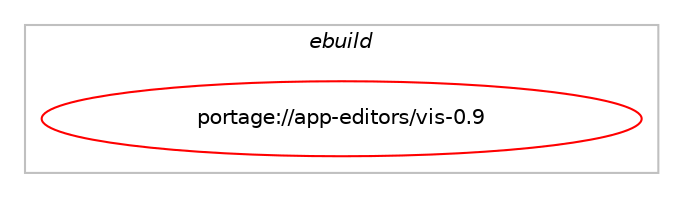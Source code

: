 digraph prolog {

# *************
# Graph options
# *************

newrank=true;
concentrate=true;
compound=true;
graph [rankdir=LR,fontname=Helvetica,fontsize=10,ranksep=1.5];#, ranksep=2.5, nodesep=0.2];
edge  [arrowhead=vee];
node  [fontname=Helvetica,fontsize=10];

# **********
# The ebuild
# **********

subgraph cluster_leftcol {
color=gray;
label=<<i>ebuild</i>>;
id [label="portage://app-editors/vis-0.9", color=red, width=4, href="../app-editors/vis-0.9.svg"];
}

# ****************
# The dependencies
# ****************

subgraph cluster_midcol {
color=gray;
label=<<i>dependencies</i>>;
subgraph cluster_compile {
fillcolor="#eeeeee";
style=filled;
label=<<i>compile</i>>;
# *** BEGIN UNKNOWN DEPENDENCY TYPE (TODO) ***
# id -> equal(use_conditional_group(positive,lua,portage://app-editors/vis-0.9,[use_conditional_group(positive,lua_single_target_lua5-3,portage://app-editors/vis-0.9,[package_dependency(portage://app-editors/vis-0.9,install,no,dev-lang,lua,none,[,,],[slot(5.3)],[])]),use_conditional_group(positive,lua_single_target_lua5-4,portage://app-editors/vis-0.9,[package_dependency(portage://app-editors/vis-0.9,install,no,dev-lang,lua,none,[,,],[slot(5.4)],[])])]))
# *** END UNKNOWN DEPENDENCY TYPE (TODO) ***

# *** BEGIN UNKNOWN DEPENDENCY TYPE (TODO) ***
# id -> equal(use_conditional_group(positive,ncurses,portage://app-editors/vis-0.9,[package_dependency(portage://app-editors/vis-0.9,install,no,sys-libs,ncurses,none,[,,],[slot(0),equal],[])]))
# *** END UNKNOWN DEPENDENCY TYPE (TODO) ***

# *** BEGIN UNKNOWN DEPENDENCY TYPE (TODO) ***
# id -> equal(use_conditional_group(positive,tre,portage://app-editors/vis-0.9,[package_dependency(portage://app-editors/vis-0.9,install,no,dev-libs,tre,none,[,,],[],[])]))
# *** END UNKNOWN DEPENDENCY TYPE (TODO) ***

# *** BEGIN UNKNOWN DEPENDENCY TYPE (TODO) ***
# id -> equal(package_dependency(portage://app-editors/vis-0.9,install,no,dev-libs,libtermkey,none,[,,],[],[]))
# *** END UNKNOWN DEPENDENCY TYPE (TODO) ***

# *** BEGIN UNKNOWN DEPENDENCY TYPE (TODO) ***
# id -> equal(package_dependency(portage://app-editors/vis-0.9,install,no,sys-apps,acl,none,[,,],[],[]))
# *** END UNKNOWN DEPENDENCY TYPE (TODO) ***

}
subgraph cluster_compileandrun {
fillcolor="#eeeeee";
style=filled;
label=<<i>compile and run</i>>;
}
subgraph cluster_run {
fillcolor="#eeeeee";
style=filled;
label=<<i>run</i>>;
# *** BEGIN UNKNOWN DEPENDENCY TYPE (TODO) ***
# id -> equal(use_conditional_group(positive,lua,portage://app-editors/vis-0.9,[use_conditional_group(positive,lua_single_target_lua5-3,portage://app-editors/vis-0.9,[package_dependency(portage://app-editors/vis-0.9,run,no,dev-lang,lua,none,[,,],[slot(5.3)],[])]),use_conditional_group(positive,lua_single_target_lua5-4,portage://app-editors/vis-0.9,[package_dependency(portage://app-editors/vis-0.9,run,no,dev-lang,lua,none,[,,],[slot(5.4)],[])])]))
# *** END UNKNOWN DEPENDENCY TYPE (TODO) ***

# *** BEGIN UNKNOWN DEPENDENCY TYPE (TODO) ***
# id -> equal(use_conditional_group(positive,lua,portage://app-editors/vis-0.9,[use_conditional_group(positive,lua_single_target_lua5-3,portage://app-editors/vis-0.9,[package_dependency(portage://app-editors/vis-0.9,run,no,dev-lua,lpeg,none,[,,],[],[use(enable(lua_targets_lua5-3),negative)])]),use_conditional_group(positive,lua_single_target_lua5-4,portage://app-editors/vis-0.9,[package_dependency(portage://app-editors/vis-0.9,run,no,dev-lua,lpeg,none,[,,],[],[use(enable(lua_targets_lua5-4),negative)])])]))
# *** END UNKNOWN DEPENDENCY TYPE (TODO) ***

# *** BEGIN UNKNOWN DEPENDENCY TYPE (TODO) ***
# id -> equal(use_conditional_group(positive,ncurses,portage://app-editors/vis-0.9,[package_dependency(portage://app-editors/vis-0.9,run,no,sys-libs,ncurses,none,[,,],[slot(0),equal],[])]))
# *** END UNKNOWN DEPENDENCY TYPE (TODO) ***

# *** BEGIN UNKNOWN DEPENDENCY TYPE (TODO) ***
# id -> equal(use_conditional_group(positive,tre,portage://app-editors/vis-0.9,[package_dependency(portage://app-editors/vis-0.9,run,no,dev-libs,tre,none,[,,],[],[])]))
# *** END UNKNOWN DEPENDENCY TYPE (TODO) ***

# *** BEGIN UNKNOWN DEPENDENCY TYPE (TODO) ***
# id -> equal(package_dependency(portage://app-editors/vis-0.9,run,no,app-eselect,eselect-vi,none,[,,],[],[]))
# *** END UNKNOWN DEPENDENCY TYPE (TODO) ***

# *** BEGIN UNKNOWN DEPENDENCY TYPE (TODO) ***
# id -> equal(package_dependency(portage://app-editors/vis-0.9,run,no,dev-libs,libtermkey,none,[,,],[],[]))
# *** END UNKNOWN DEPENDENCY TYPE (TODO) ***

# *** BEGIN UNKNOWN DEPENDENCY TYPE (TODO) ***
# id -> equal(package_dependency(portage://app-editors/vis-0.9,run,no,sys-apps,acl,none,[,,],[],[]))
# *** END UNKNOWN DEPENDENCY TYPE (TODO) ***

}
}

# **************
# The candidates
# **************

subgraph cluster_choices {
rank=same;
color=gray;
label=<<i>candidates</i>>;

}

}
